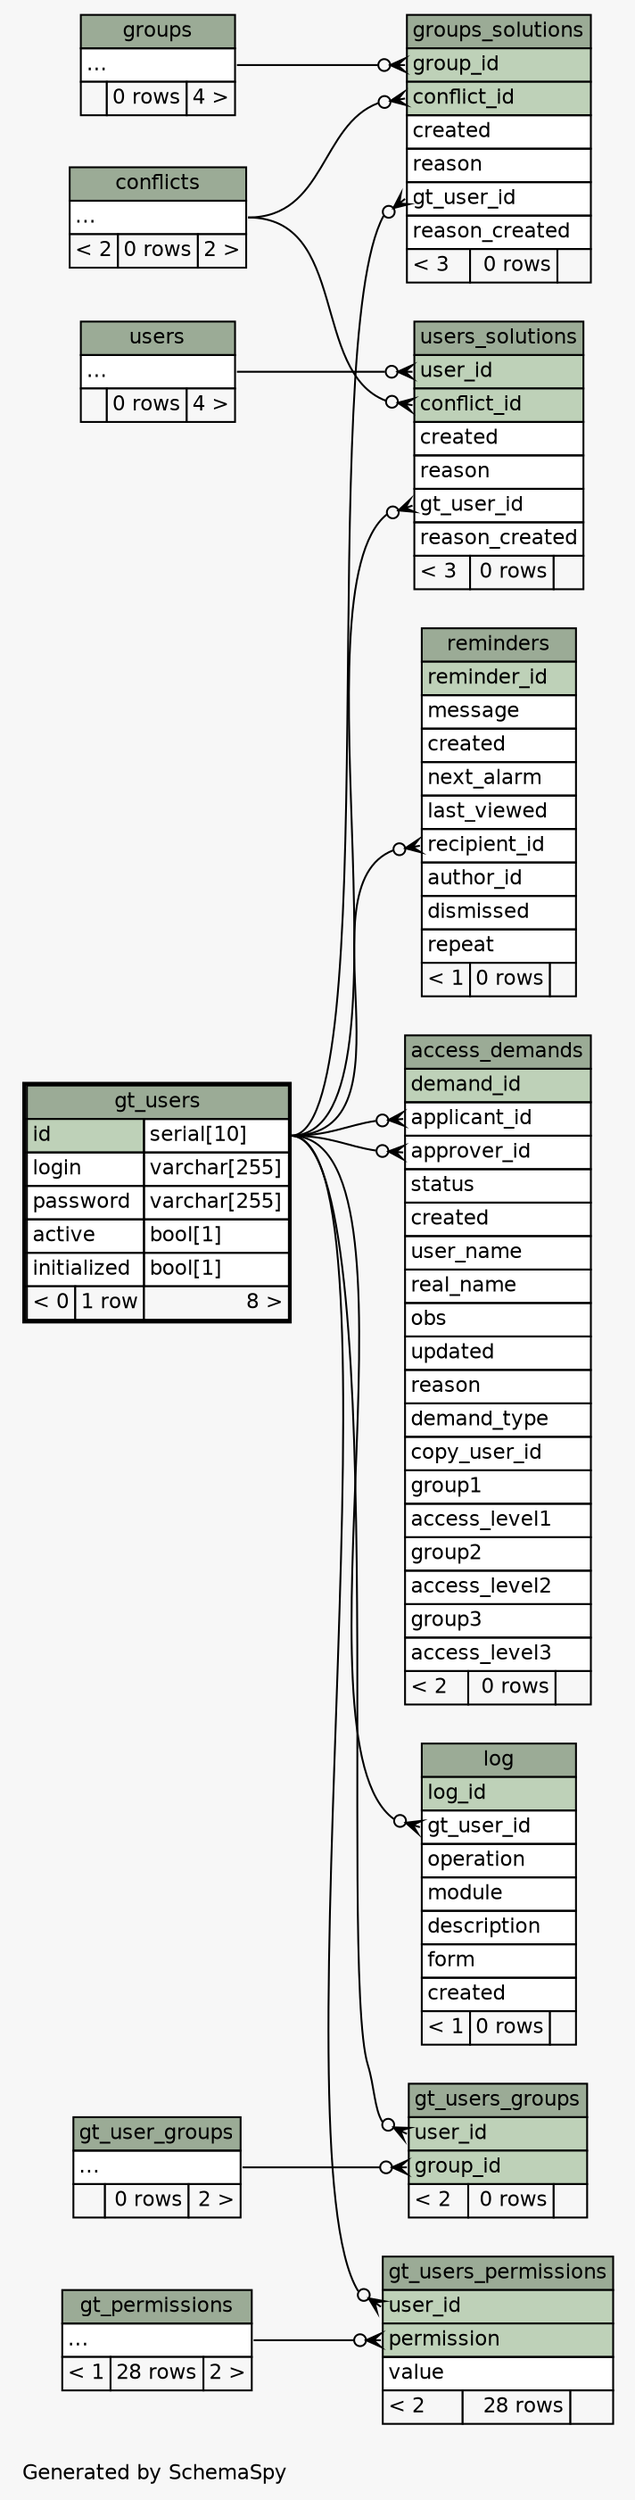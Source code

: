 // dot 2.38.0 on Linux 4.9.36-moby
// SchemaSpy rev 590
digraph "twoDegreesRelationshipsDiagram" {
  graph [
    rankdir="RL"
    bgcolor="#f7f7f7"
    label="\nGenerated by SchemaSpy"
    labeljust="l"
    nodesep="0.18"
    ranksep="0.46"
    fontname="Helvetica"
    fontsize="11"
  ];
  node [
    fontname="Helvetica"
    fontsize="11"
    shape="plaintext"
  ];
  edge [
    arrowsize="0.8"
  ];
  "access_demands":"applicant_id":w -> "gt_users":"id.type":e [arrowhead=none dir=back arrowtail=crowodot];
  "access_demands":"approver_id":w -> "gt_users":"id.type":e [arrowhead=none dir=back arrowtail=crowodot];
  "groups_solutions":"conflict_id":w -> "conflicts":"elipses":e [arrowhead=none dir=back arrowtail=crowodot];
  "groups_solutions":"group_id":w -> "groups":"elipses":e [arrowhead=none dir=back arrowtail=crowodot];
  "groups_solutions":"gt_user_id":w -> "gt_users":"id.type":e [arrowhead=none dir=back arrowtail=crowodot];
  "gt_users_groups":"group_id":w -> "gt_user_groups":"elipses":e [arrowhead=none dir=back arrowtail=crowodot];
  "gt_users_groups":"user_id":w -> "gt_users":"id.type":e [arrowhead=none dir=back arrowtail=crowodot];
  "gt_users_permissions":"permission":w -> "gt_permissions":"elipses":e [arrowhead=none dir=back arrowtail=crowodot];
  "gt_users_permissions":"user_id":w -> "gt_users":"id.type":e [arrowhead=none dir=back arrowtail=crowodot];
  "log":"gt_user_id":w -> "gt_users":"id.type":e [arrowhead=none dir=back arrowtail=crowodot];
  "reminders":"recipient_id":w -> "gt_users":"id.type":e [arrowhead=none dir=back arrowtail=crowodot];
  "users_solutions":"conflict_id":w -> "conflicts":"elipses":e [arrowhead=none dir=back arrowtail=crowodot];
  "users_solutions":"gt_user_id":w -> "gt_users":"id.type":e [arrowhead=none dir=back arrowtail=crowodot];
  "users_solutions":"user_id":w -> "users":"elipses":e [arrowhead=none dir=back arrowtail=crowodot];
  "access_demands" [
    label=<
    <TABLE BORDER="0" CELLBORDER="1" CELLSPACING="0" BGCOLOR="#ffffff">
      <TR><TD COLSPAN="3" BGCOLOR="#9bab96" ALIGN="CENTER">access_demands</TD></TR>
      <TR><TD PORT="demand_id" COLSPAN="3" BGCOLOR="#bed1b8" ALIGN="LEFT">demand_id</TD></TR>
      <TR><TD PORT="applicant_id" COLSPAN="3" ALIGN="LEFT">applicant_id</TD></TR>
      <TR><TD PORT="approver_id" COLSPAN="3" ALIGN="LEFT">approver_id</TD></TR>
      <TR><TD PORT="status" COLSPAN="3" ALIGN="LEFT">status</TD></TR>
      <TR><TD PORT="created" COLSPAN="3" ALIGN="LEFT">created</TD></TR>
      <TR><TD PORT="user_name" COLSPAN="3" ALIGN="LEFT">user_name</TD></TR>
      <TR><TD PORT="real_name" COLSPAN="3" ALIGN="LEFT">real_name</TD></TR>
      <TR><TD PORT="obs" COLSPAN="3" ALIGN="LEFT">obs</TD></TR>
      <TR><TD PORT="updated" COLSPAN="3" ALIGN="LEFT">updated</TD></TR>
      <TR><TD PORT="reason" COLSPAN="3" ALIGN="LEFT">reason</TD></TR>
      <TR><TD PORT="demand_type" COLSPAN="3" ALIGN="LEFT">demand_type</TD></TR>
      <TR><TD PORT="copy_user_id" COLSPAN="3" ALIGN="LEFT">copy_user_id</TD></TR>
      <TR><TD PORT="group1" COLSPAN="3" ALIGN="LEFT">group1</TD></TR>
      <TR><TD PORT="access_level1" COLSPAN="3" ALIGN="LEFT">access_level1</TD></TR>
      <TR><TD PORT="group2" COLSPAN="3" ALIGN="LEFT">group2</TD></TR>
      <TR><TD PORT="access_level2" COLSPAN="3" ALIGN="LEFT">access_level2</TD></TR>
      <TR><TD PORT="group3" COLSPAN="3" ALIGN="LEFT">group3</TD></TR>
      <TR><TD PORT="access_level3" COLSPAN="3" ALIGN="LEFT">access_level3</TD></TR>
      <TR><TD ALIGN="LEFT" BGCOLOR="#f7f7f7">&lt; 2</TD><TD ALIGN="RIGHT" BGCOLOR="#f7f7f7">0 rows</TD><TD ALIGN="RIGHT" BGCOLOR="#f7f7f7">  </TD></TR>
    </TABLE>>
    URL="access_demands.html"
    tooltip="access_demands"
  ];
  "conflicts" [
    label=<
    <TABLE BORDER="0" CELLBORDER="1" CELLSPACING="0" BGCOLOR="#ffffff">
      <TR><TD COLSPAN="3" BGCOLOR="#9bab96" ALIGN="CENTER">conflicts</TD></TR>
      <TR><TD PORT="elipses" COLSPAN="3" ALIGN="LEFT">...</TD></TR>
      <TR><TD ALIGN="LEFT" BGCOLOR="#f7f7f7">&lt; 2</TD><TD ALIGN="RIGHT" BGCOLOR="#f7f7f7">0 rows</TD><TD ALIGN="RIGHT" BGCOLOR="#f7f7f7">2 &gt;</TD></TR>
    </TABLE>>
    URL="conflicts.html"
    tooltip="conflicts"
  ];
  "groups" [
    label=<
    <TABLE BORDER="0" CELLBORDER="1" CELLSPACING="0" BGCOLOR="#ffffff">
      <TR><TD COLSPAN="3" BGCOLOR="#9bab96" ALIGN="CENTER">groups</TD></TR>
      <TR><TD PORT="elipses" COLSPAN="3" ALIGN="LEFT">...</TD></TR>
      <TR><TD ALIGN="LEFT" BGCOLOR="#f7f7f7">  </TD><TD ALIGN="RIGHT" BGCOLOR="#f7f7f7">0 rows</TD><TD ALIGN="RIGHT" BGCOLOR="#f7f7f7">4 &gt;</TD></TR>
    </TABLE>>
    URL="groups.html"
    tooltip="groups"
  ];
  "groups_solutions" [
    label=<
    <TABLE BORDER="0" CELLBORDER="1" CELLSPACING="0" BGCOLOR="#ffffff">
      <TR><TD COLSPAN="3" BGCOLOR="#9bab96" ALIGN="CENTER">groups_solutions</TD></TR>
      <TR><TD PORT="group_id" COLSPAN="3" BGCOLOR="#bed1b8" ALIGN="LEFT">group_id</TD></TR>
      <TR><TD PORT="conflict_id" COLSPAN="3" BGCOLOR="#bed1b8" ALIGN="LEFT">conflict_id</TD></TR>
      <TR><TD PORT="created" COLSPAN="3" ALIGN="LEFT">created</TD></TR>
      <TR><TD PORT="reason" COLSPAN="3" ALIGN="LEFT">reason</TD></TR>
      <TR><TD PORT="gt_user_id" COLSPAN="3" ALIGN="LEFT">gt_user_id</TD></TR>
      <TR><TD PORT="reason_created" COLSPAN="3" ALIGN="LEFT">reason_created</TD></TR>
      <TR><TD ALIGN="LEFT" BGCOLOR="#f7f7f7">&lt; 3</TD><TD ALIGN="RIGHT" BGCOLOR="#f7f7f7">0 rows</TD><TD ALIGN="RIGHT" BGCOLOR="#f7f7f7">  </TD></TR>
    </TABLE>>
    URL="groups_solutions.html"
    tooltip="groups_solutions"
  ];
  "gt_permissions" [
    label=<
    <TABLE BORDER="0" CELLBORDER="1" CELLSPACING="0" BGCOLOR="#ffffff">
      <TR><TD COLSPAN="3" BGCOLOR="#9bab96" ALIGN="CENTER">gt_permissions</TD></TR>
      <TR><TD PORT="elipses" COLSPAN="3" ALIGN="LEFT">...</TD></TR>
      <TR><TD ALIGN="LEFT" BGCOLOR="#f7f7f7">&lt; 1</TD><TD ALIGN="RIGHT" BGCOLOR="#f7f7f7">28 rows</TD><TD ALIGN="RIGHT" BGCOLOR="#f7f7f7">2 &gt;</TD></TR>
    </TABLE>>
    URL="gt_permissions.html"
    tooltip="gt_permissions"
  ];
  "gt_user_groups" [
    label=<
    <TABLE BORDER="0" CELLBORDER="1" CELLSPACING="0" BGCOLOR="#ffffff">
      <TR><TD COLSPAN="3" BGCOLOR="#9bab96" ALIGN="CENTER">gt_user_groups</TD></TR>
      <TR><TD PORT="elipses" COLSPAN="3" ALIGN="LEFT">...</TD></TR>
      <TR><TD ALIGN="LEFT" BGCOLOR="#f7f7f7">  </TD><TD ALIGN="RIGHT" BGCOLOR="#f7f7f7">0 rows</TD><TD ALIGN="RIGHT" BGCOLOR="#f7f7f7">2 &gt;</TD></TR>
    </TABLE>>
    URL="gt_user_groups.html"
    tooltip="gt_user_groups"
  ];
  "gt_users" [
    label=<
    <TABLE BORDER="2" CELLBORDER="1" CELLSPACING="0" BGCOLOR="#ffffff">
      <TR><TD COLSPAN="3" BGCOLOR="#9bab96" ALIGN="CENTER">gt_users</TD></TR>
      <TR><TD PORT="id" COLSPAN="2" BGCOLOR="#bed1b8" ALIGN="LEFT">id</TD><TD PORT="id.type" ALIGN="LEFT">serial[10]</TD></TR>
      <TR><TD PORT="login" COLSPAN="2" ALIGN="LEFT">login</TD><TD PORT="login.type" ALIGN="LEFT">varchar[255]</TD></TR>
      <TR><TD PORT="password" COLSPAN="2" ALIGN="LEFT">password</TD><TD PORT="password.type" ALIGN="LEFT">varchar[255]</TD></TR>
      <TR><TD PORT="active" COLSPAN="2" ALIGN="LEFT">active</TD><TD PORT="active.type" ALIGN="LEFT">bool[1]</TD></TR>
      <TR><TD PORT="initialized" COLSPAN="2" ALIGN="LEFT">initialized</TD><TD PORT="initialized.type" ALIGN="LEFT">bool[1]</TD></TR>
      <TR><TD ALIGN="LEFT" BGCOLOR="#f7f7f7">&lt; 0</TD><TD ALIGN="RIGHT" BGCOLOR="#f7f7f7">1 row</TD><TD ALIGN="RIGHT" BGCOLOR="#f7f7f7">8 &gt;</TD></TR>
    </TABLE>>
    URL="gt_users.html"
    tooltip="gt_users"
  ];
  "gt_users_groups" [
    label=<
    <TABLE BORDER="0" CELLBORDER="1" CELLSPACING="0" BGCOLOR="#ffffff">
      <TR><TD COLSPAN="3" BGCOLOR="#9bab96" ALIGN="CENTER">gt_users_groups</TD></TR>
      <TR><TD PORT="user_id" COLSPAN="3" BGCOLOR="#bed1b8" ALIGN="LEFT">user_id</TD></TR>
      <TR><TD PORT="group_id" COLSPAN="3" BGCOLOR="#bed1b8" ALIGN="LEFT">group_id</TD></TR>
      <TR><TD ALIGN="LEFT" BGCOLOR="#f7f7f7">&lt; 2</TD><TD ALIGN="RIGHT" BGCOLOR="#f7f7f7">0 rows</TD><TD ALIGN="RIGHT" BGCOLOR="#f7f7f7">  </TD></TR>
    </TABLE>>
    URL="gt_users_groups.html"
    tooltip="gt_users_groups"
  ];
  "gt_users_permissions" [
    label=<
    <TABLE BORDER="0" CELLBORDER="1" CELLSPACING="0" BGCOLOR="#ffffff">
      <TR><TD COLSPAN="3" BGCOLOR="#9bab96" ALIGN="CENTER">gt_users_permissions</TD></TR>
      <TR><TD PORT="user_id" COLSPAN="3" BGCOLOR="#bed1b8" ALIGN="LEFT">user_id</TD></TR>
      <TR><TD PORT="permission" COLSPAN="3" BGCOLOR="#bed1b8" ALIGN="LEFT">permission</TD></TR>
      <TR><TD PORT="value" COLSPAN="3" ALIGN="LEFT">value</TD></TR>
      <TR><TD ALIGN="LEFT" BGCOLOR="#f7f7f7">&lt; 2</TD><TD ALIGN="RIGHT" BGCOLOR="#f7f7f7">28 rows</TD><TD ALIGN="RIGHT" BGCOLOR="#f7f7f7">  </TD></TR>
    </TABLE>>
    URL="gt_users_permissions.html"
    tooltip="gt_users_permissions"
  ];
  "log" [
    label=<
    <TABLE BORDER="0" CELLBORDER="1" CELLSPACING="0" BGCOLOR="#ffffff">
      <TR><TD COLSPAN="3" BGCOLOR="#9bab96" ALIGN="CENTER">log</TD></TR>
      <TR><TD PORT="log_id" COLSPAN="3" BGCOLOR="#bed1b8" ALIGN="LEFT">log_id</TD></TR>
      <TR><TD PORT="gt_user_id" COLSPAN="3" ALIGN="LEFT">gt_user_id</TD></TR>
      <TR><TD PORT="operation" COLSPAN="3" ALIGN="LEFT">operation</TD></TR>
      <TR><TD PORT="module" COLSPAN="3" ALIGN="LEFT">module</TD></TR>
      <TR><TD PORT="description" COLSPAN="3" ALIGN="LEFT">description</TD></TR>
      <TR><TD PORT="form" COLSPAN="3" ALIGN="LEFT">form</TD></TR>
      <TR><TD PORT="created" COLSPAN="3" ALIGN="LEFT">created</TD></TR>
      <TR><TD ALIGN="LEFT" BGCOLOR="#f7f7f7">&lt; 1</TD><TD ALIGN="RIGHT" BGCOLOR="#f7f7f7">0 rows</TD><TD ALIGN="RIGHT" BGCOLOR="#f7f7f7">  </TD></TR>
    </TABLE>>
    URL="log.html"
    tooltip="log"
  ];
  "reminders" [
    label=<
    <TABLE BORDER="0" CELLBORDER="1" CELLSPACING="0" BGCOLOR="#ffffff">
      <TR><TD COLSPAN="3" BGCOLOR="#9bab96" ALIGN="CENTER">reminders</TD></TR>
      <TR><TD PORT="reminder_id" COLSPAN="3" BGCOLOR="#bed1b8" ALIGN="LEFT">reminder_id</TD></TR>
      <TR><TD PORT="message" COLSPAN="3" ALIGN="LEFT">message</TD></TR>
      <TR><TD PORT="created" COLSPAN="3" ALIGN="LEFT">created</TD></TR>
      <TR><TD PORT="next_alarm" COLSPAN="3" ALIGN="LEFT">next_alarm</TD></TR>
      <TR><TD PORT="last_viewed" COLSPAN="3" ALIGN="LEFT">last_viewed</TD></TR>
      <TR><TD PORT="recipient_id" COLSPAN="3" ALIGN="LEFT">recipient_id</TD></TR>
      <TR><TD PORT="author_id" COLSPAN="3" ALIGN="LEFT">author_id</TD></TR>
      <TR><TD PORT="dismissed" COLSPAN="3" ALIGN="LEFT">dismissed</TD></TR>
      <TR><TD PORT="repeat" COLSPAN="3" ALIGN="LEFT">repeat</TD></TR>
      <TR><TD ALIGN="LEFT" BGCOLOR="#f7f7f7">&lt; 1</TD><TD ALIGN="RIGHT" BGCOLOR="#f7f7f7">0 rows</TD><TD ALIGN="RIGHT" BGCOLOR="#f7f7f7">  </TD></TR>
    </TABLE>>
    URL="reminders.html"
    tooltip="reminders"
  ];
  "users" [
    label=<
    <TABLE BORDER="0" CELLBORDER="1" CELLSPACING="0" BGCOLOR="#ffffff">
      <TR><TD COLSPAN="3" BGCOLOR="#9bab96" ALIGN="CENTER">users</TD></TR>
      <TR><TD PORT="elipses" COLSPAN="3" ALIGN="LEFT">...</TD></TR>
      <TR><TD ALIGN="LEFT" BGCOLOR="#f7f7f7">  </TD><TD ALIGN="RIGHT" BGCOLOR="#f7f7f7">0 rows</TD><TD ALIGN="RIGHT" BGCOLOR="#f7f7f7">4 &gt;</TD></TR>
    </TABLE>>
    URL="users.html"
    tooltip="users"
  ];
  "users_solutions" [
    label=<
    <TABLE BORDER="0" CELLBORDER="1" CELLSPACING="0" BGCOLOR="#ffffff">
      <TR><TD COLSPAN="3" BGCOLOR="#9bab96" ALIGN="CENTER">users_solutions</TD></TR>
      <TR><TD PORT="user_id" COLSPAN="3" BGCOLOR="#bed1b8" ALIGN="LEFT">user_id</TD></TR>
      <TR><TD PORT="conflict_id" COLSPAN="3" BGCOLOR="#bed1b8" ALIGN="LEFT">conflict_id</TD></TR>
      <TR><TD PORT="created" COLSPAN="3" ALIGN="LEFT">created</TD></TR>
      <TR><TD PORT="reason" COLSPAN="3" ALIGN="LEFT">reason</TD></TR>
      <TR><TD PORT="gt_user_id" COLSPAN="3" ALIGN="LEFT">gt_user_id</TD></TR>
      <TR><TD PORT="reason_created" COLSPAN="3" ALIGN="LEFT">reason_created</TD></TR>
      <TR><TD ALIGN="LEFT" BGCOLOR="#f7f7f7">&lt; 3</TD><TD ALIGN="RIGHT" BGCOLOR="#f7f7f7">0 rows</TD><TD ALIGN="RIGHT" BGCOLOR="#f7f7f7">  </TD></TR>
    </TABLE>>
    URL="users_solutions.html"
    tooltip="users_solutions"
  ];
}
